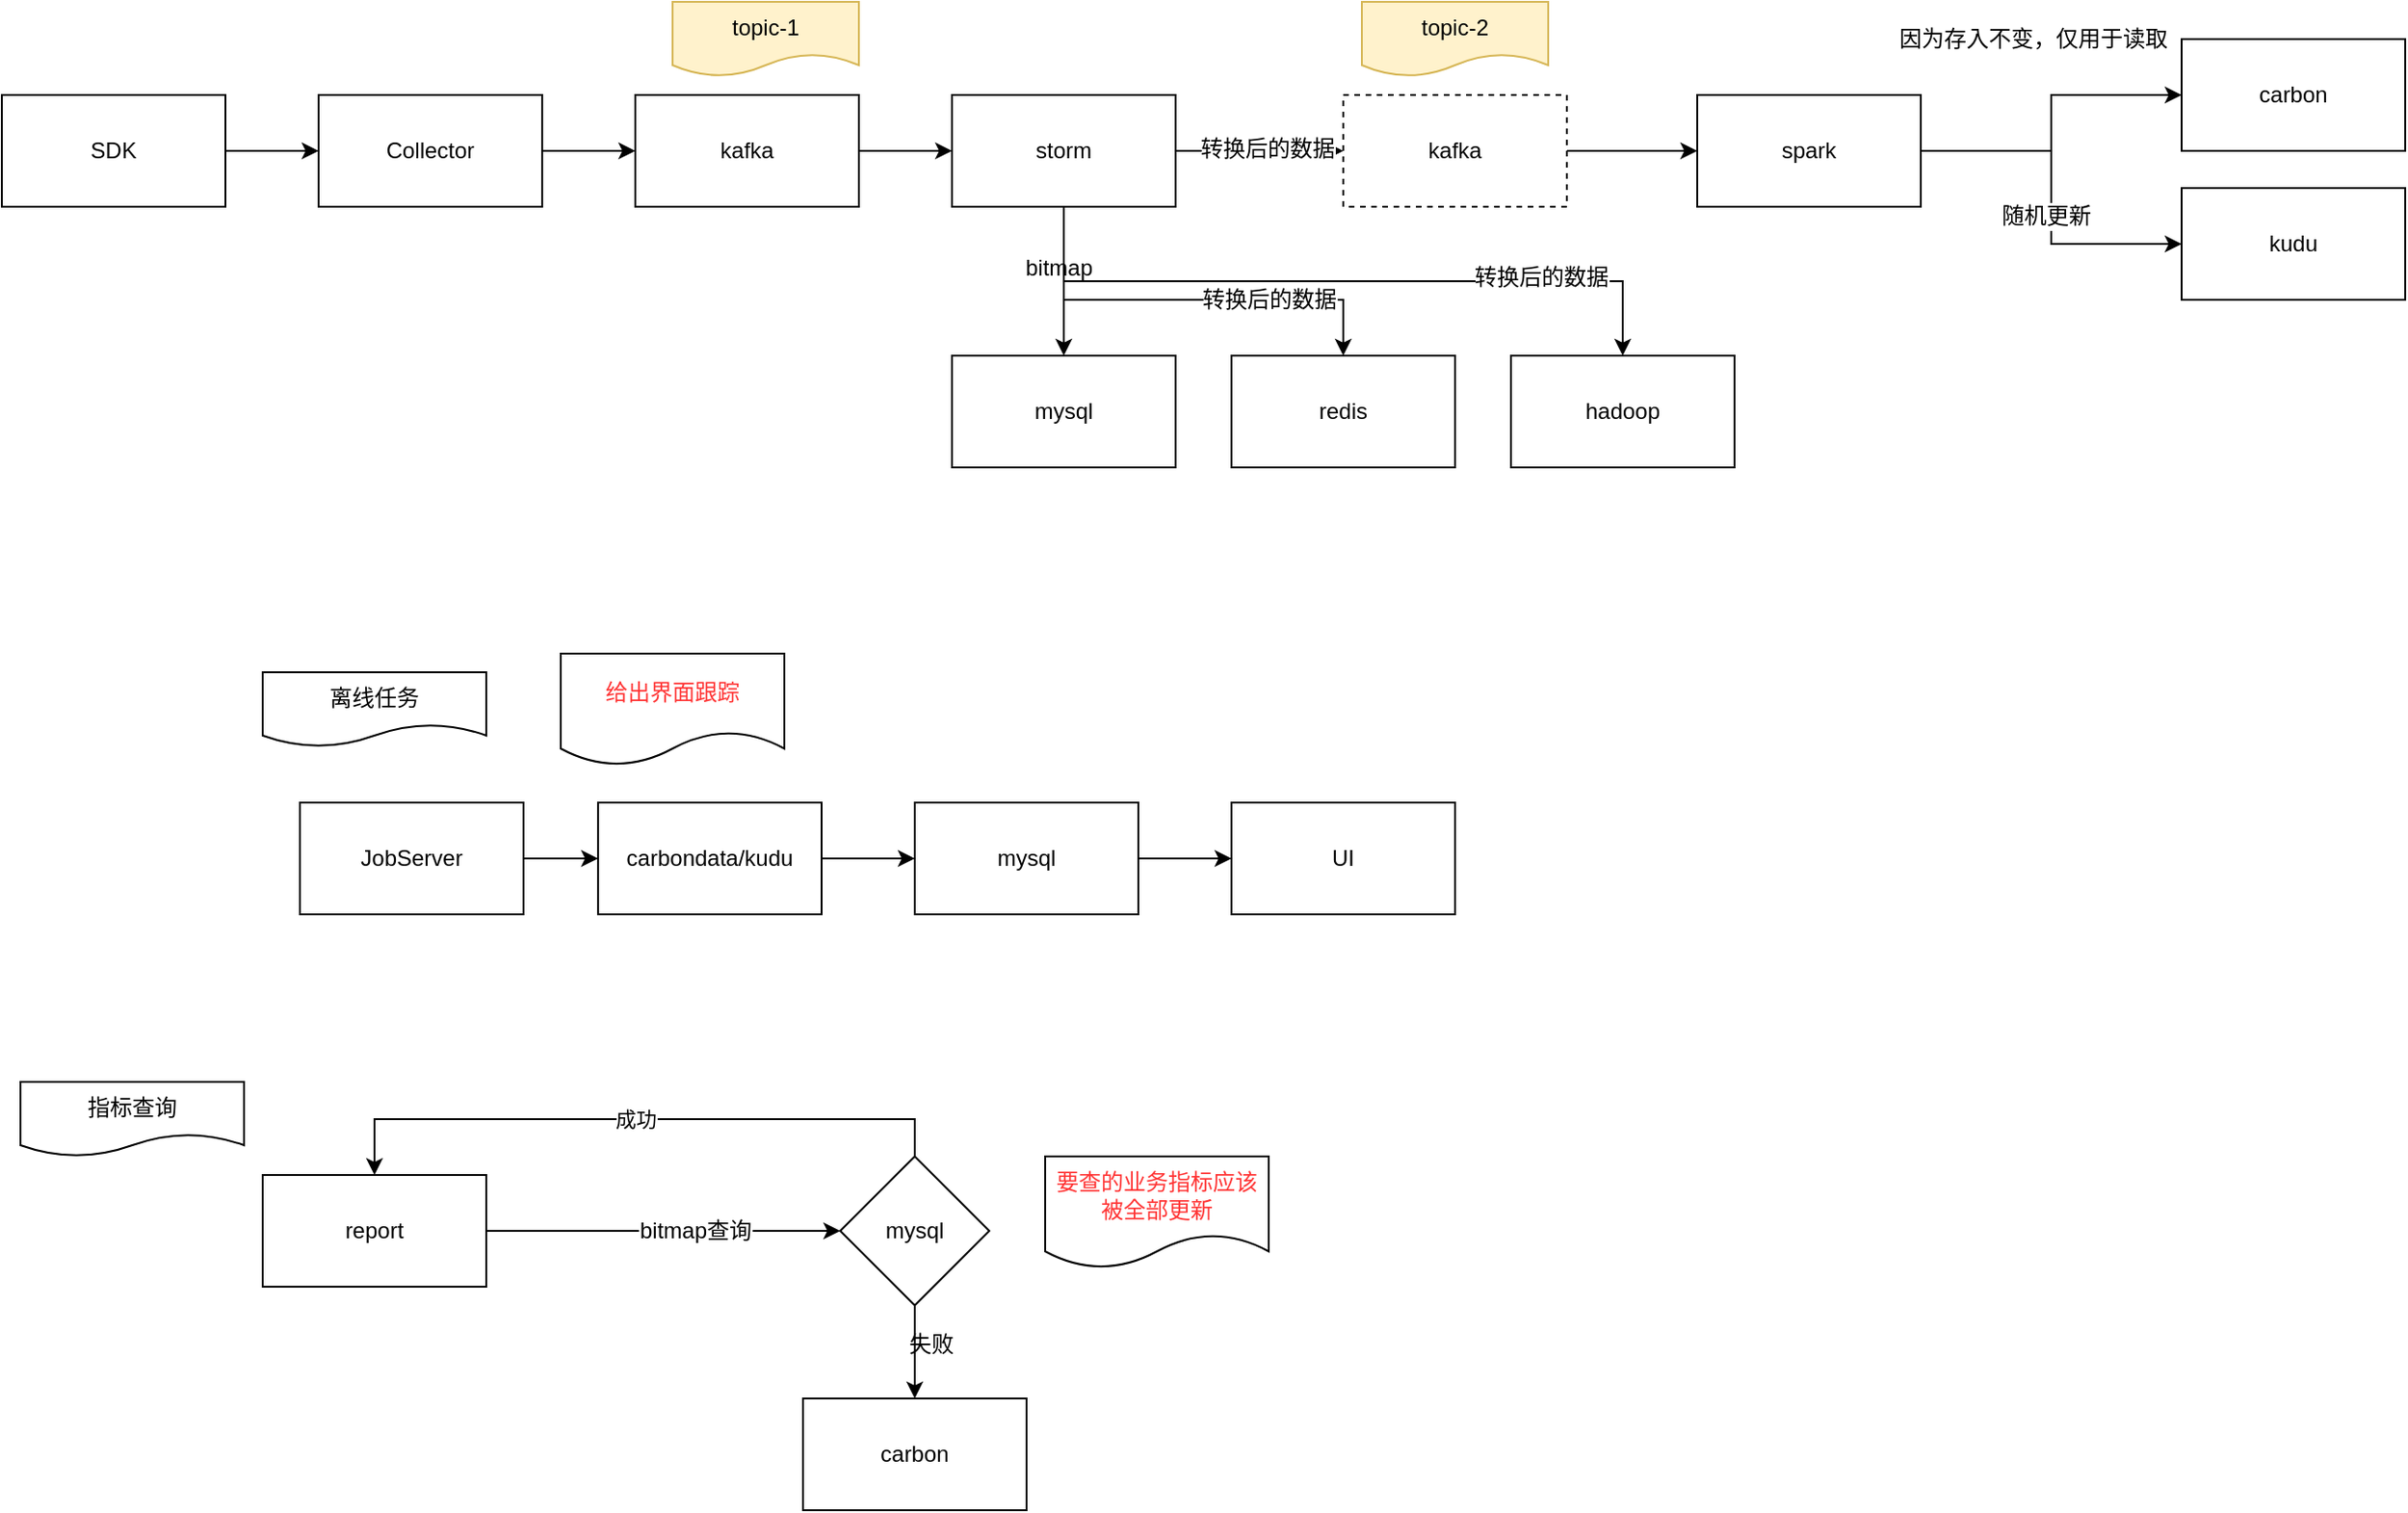 <mxfile version="10.5.9" type="github"><diagram id="JJzPoOaJo9glF6RB43W-" name="Page-1"><mxGraphModel dx="1985" dy="652" grid="1" gridSize="10" guides="1" tooltips="1" connect="1" arrows="1" fold="1" page="1" pageScale="1" pageWidth="827" pageHeight="1169" math="0" shadow="0"><root><mxCell id="0"/><mxCell id="1" parent="0"/><mxCell id="-ZVchvUeTNmQOg57YFdY-2" value="" style="edgeStyle=orthogonalEdgeStyle;rounded=0;orthogonalLoop=1;jettySize=auto;html=1;" edge="1" parent="1" source="M0A0r94msIlCVgCCuZFl-1" target="-ZVchvUeTNmQOg57YFdY-1"><mxGeometry relative="1" as="geometry"/></mxCell><mxCell id="M0A0r94msIlCVgCCuZFl-1" value="&lt;span lang=&quot;EN-US&quot;&gt;Collector&lt;/span&gt;" style="rounded=0;whiteSpace=wrap;html=1;" parent="1" vertex="1"><mxGeometry x="60" y="100" width="120" height="60" as="geometry"/></mxCell><mxCell id="-ZVchvUeTNmQOg57YFdY-4" value="" style="edgeStyle=orthogonalEdgeStyle;rounded=0;orthogonalLoop=1;jettySize=auto;html=1;" edge="1" parent="1" source="-ZVchvUeTNmQOg57YFdY-1" target="-ZVchvUeTNmQOg57YFdY-3"><mxGeometry relative="1" as="geometry"/></mxCell><mxCell id="-ZVchvUeTNmQOg57YFdY-1" value="kafka" style="rounded=0;whiteSpace=wrap;html=1;" vertex="1" parent="1"><mxGeometry x="230" y="100" width="120" height="60" as="geometry"/></mxCell><mxCell id="-ZVchvUeTNmQOg57YFdY-6" value="" style="edgeStyle=orthogonalEdgeStyle;rounded=0;orthogonalLoop=1;jettySize=auto;html=1;" edge="1" parent="1" source="-ZVchvUeTNmQOg57YFdY-3" target="-ZVchvUeTNmQOg57YFdY-5"><mxGeometry relative="1" as="geometry"/></mxCell><mxCell id="-ZVchvUeTNmQOg57YFdY-19" value="转换后的数据" style="text;html=1;resizable=0;points=[];align=center;verticalAlign=middle;labelBackgroundColor=#ffffff;" vertex="1" connectable="0" parent="-ZVchvUeTNmQOg57YFdY-6"><mxGeometry x="0.075" y="1" relative="1" as="geometry"><mxPoint as="offset"/></mxGeometry></mxCell><mxCell id="-ZVchvUeTNmQOg57YFdY-10" value="" style="edgeStyle=orthogonalEdgeStyle;rounded=0;orthogonalLoop=1;jettySize=auto;html=1;" edge="1" parent="1" source="-ZVchvUeTNmQOg57YFdY-3" target="-ZVchvUeTNmQOg57YFdY-9"><mxGeometry relative="1" as="geometry"/></mxCell><mxCell id="-ZVchvUeTNmQOg57YFdY-11" value="bitmap" style="text;html=1;resizable=0;points=[];align=center;verticalAlign=middle;labelBackgroundColor=#ffffff;" vertex="1" connectable="0" parent="-ZVchvUeTNmQOg57YFdY-10"><mxGeometry x="-0.175" y="-3" relative="1" as="geometry"><mxPoint as="offset"/></mxGeometry></mxCell><mxCell id="-ZVchvUeTNmQOg57YFdY-13" style="edgeStyle=orthogonalEdgeStyle;rounded=0;orthogonalLoop=1;jettySize=auto;html=1;exitX=0.5;exitY=1;exitDx=0;exitDy=0;" edge="1" parent="1" source="-ZVchvUeTNmQOg57YFdY-3" target="-ZVchvUeTNmQOg57YFdY-12"><mxGeometry relative="1" as="geometry"><Array as="points"><mxPoint x="460" y="210"/><mxPoint x="610" y="210"/></Array></mxGeometry></mxCell><mxCell id="-ZVchvUeTNmQOg57YFdY-16" style="edgeStyle=orthogonalEdgeStyle;rounded=0;orthogonalLoop=1;jettySize=auto;html=1;exitX=0.5;exitY=1;exitDx=0;exitDy=0;entryX=0.5;entryY=0;entryDx=0;entryDy=0;" edge="1" parent="1" source="-ZVchvUeTNmQOg57YFdY-3" target="-ZVchvUeTNmQOg57YFdY-15"><mxGeometry relative="1" as="geometry"/></mxCell><mxCell id="-ZVchvUeTNmQOg57YFdY-17" value="转换后的数据" style="text;html=1;resizable=0;points=[];align=center;verticalAlign=middle;labelBackgroundColor=#ffffff;" vertex="1" connectable="0" parent="-ZVchvUeTNmQOg57YFdY-16"><mxGeometry x="0.558" y="2" relative="1" as="geometry"><mxPoint as="offset"/></mxGeometry></mxCell><mxCell id="-ZVchvUeTNmQOg57YFdY-18" value="转换后的数据" style="text;html=1;resizable=0;points=[];align=center;verticalAlign=middle;labelBackgroundColor=#ffffff;" vertex="1" connectable="0" parent="-ZVchvUeTNmQOg57YFdY-16"><mxGeometry x="-0.237" y="4" relative="1" as="geometry"><mxPoint x="5" y="14" as="offset"/></mxGeometry></mxCell><mxCell id="-ZVchvUeTNmQOg57YFdY-3" value="storm" style="rounded=0;whiteSpace=wrap;html=1;" vertex="1" parent="1"><mxGeometry x="400" y="100" width="120" height="60" as="geometry"/></mxCell><mxCell id="-ZVchvUeTNmQOg57YFdY-9" value="mysql" style="rounded=0;whiteSpace=wrap;html=1;" vertex="1" parent="1"><mxGeometry x="400" y="240" width="120" height="60" as="geometry"/></mxCell><mxCell id="-ZVchvUeTNmQOg57YFdY-8" value="" style="edgeStyle=orthogonalEdgeStyle;rounded=0;orthogonalLoop=1;jettySize=auto;html=1;" edge="1" parent="1" source="-ZVchvUeTNmQOg57YFdY-5" target="-ZVchvUeTNmQOg57YFdY-7"><mxGeometry relative="1" as="geometry"/></mxCell><mxCell id="-ZVchvUeTNmQOg57YFdY-5" value="kafka" style="rounded=0;whiteSpace=wrap;html=1;dashed=1;" vertex="1" parent="1"><mxGeometry x="610" y="100" width="120" height="60" as="geometry"/></mxCell><mxCell id="-ZVchvUeTNmQOg57YFdY-21" value="" style="edgeStyle=orthogonalEdgeStyle;rounded=0;orthogonalLoop=1;jettySize=auto;html=1;" edge="1" parent="1" source="-ZVchvUeTNmQOg57YFdY-7" target="-ZVchvUeTNmQOg57YFdY-20"><mxGeometry relative="1" as="geometry"/></mxCell><mxCell id="-ZVchvUeTNmQOg57YFdY-24" value="因为存入不变，仅用于读取" style="text;html=1;resizable=0;points=[];align=center;verticalAlign=middle;labelBackgroundColor=#ffffff;" vertex="1" connectable="0" parent="-ZVchvUeTNmQOg57YFdY-21"><mxGeometry x="0.377" relative="1" as="geometry"><mxPoint x="-27" y="-30" as="offset"/></mxGeometry></mxCell><mxCell id="-ZVchvUeTNmQOg57YFdY-23" style="edgeStyle=orthogonalEdgeStyle;rounded=0;orthogonalLoop=1;jettySize=auto;html=1;exitX=1;exitY=0.5;exitDx=0;exitDy=0;entryX=0;entryY=0.5;entryDx=0;entryDy=0;" edge="1" parent="1" source="-ZVchvUeTNmQOg57YFdY-7" target="-ZVchvUeTNmQOg57YFdY-22"><mxGeometry relative="1" as="geometry"/></mxCell><mxCell id="-ZVchvUeTNmQOg57YFdY-25" value="随机更新" style="text;html=1;resizable=0;points=[];align=center;verticalAlign=middle;labelBackgroundColor=#ffffff;" vertex="1" connectable="0" parent="-ZVchvUeTNmQOg57YFdY-23"><mxGeometry x="0.105" y="-3" relative="1" as="geometry"><mxPoint as="offset"/></mxGeometry></mxCell><mxCell id="-ZVchvUeTNmQOg57YFdY-7" value="spark" style="rounded=0;whiteSpace=wrap;html=1;" vertex="1" parent="1"><mxGeometry x="800" y="100" width="120" height="60" as="geometry"/></mxCell><mxCell id="-ZVchvUeTNmQOg57YFdY-20" value="carbon" style="rounded=0;whiteSpace=wrap;html=1;" vertex="1" parent="1"><mxGeometry x="1060" y="70" width="120" height="60" as="geometry"/></mxCell><mxCell id="-ZVchvUeTNmQOg57YFdY-12" value="redis&lt;br&gt;" style="rounded=0;whiteSpace=wrap;html=1;" vertex="1" parent="1"><mxGeometry x="550" y="240" width="120" height="60" as="geometry"/></mxCell><mxCell id="-ZVchvUeTNmQOg57YFdY-14" value="topic-1" style="shape=document;whiteSpace=wrap;html=1;boundedLbl=1;fillColor=#fff2cc;strokeColor=#d6b656;" vertex="1" parent="1"><mxGeometry x="250" y="50" width="100" height="40" as="geometry"/></mxCell><mxCell id="-ZVchvUeTNmQOg57YFdY-15" value="hadoop&lt;br&gt;" style="rounded=0;whiteSpace=wrap;html=1;" vertex="1" parent="1"><mxGeometry x="700" y="240" width="120" height="60" as="geometry"/></mxCell><mxCell id="-ZVchvUeTNmQOg57YFdY-22" value="kudu" style="rounded=0;whiteSpace=wrap;html=1;" vertex="1" parent="1"><mxGeometry x="1060" y="150" width="120" height="60" as="geometry"/></mxCell><mxCell id="-ZVchvUeTNmQOg57YFdY-28" value="" style="edgeStyle=orthogonalEdgeStyle;rounded=0;orthogonalLoop=1;jettySize=auto;html=1;entryX=0;entryY=0.5;entryDx=0;entryDy=0;" edge="1" parent="1" source="-ZVchvUeTNmQOg57YFdY-26" target="M0A0r94msIlCVgCCuZFl-1"><mxGeometry relative="1" as="geometry"><mxPoint x="10" y="130" as="targetPoint"/></mxGeometry></mxCell><mxCell id="-ZVchvUeTNmQOg57YFdY-26" value="SDK" style="rounded=0;whiteSpace=wrap;html=1;" vertex="1" parent="1"><mxGeometry x="-110" y="100" width="120" height="60" as="geometry"/></mxCell><mxCell id="-ZVchvUeTNmQOg57YFdY-29" value="topic-2" style="shape=document;whiteSpace=wrap;html=1;boundedLbl=1;fillColor=#fff2cc;strokeColor=#d6b656;" vertex="1" parent="1"><mxGeometry x="620" y="50" width="100" height="40" as="geometry"/></mxCell><mxCell id="-ZVchvUeTNmQOg57YFdY-32" value="" style="edgeStyle=orthogonalEdgeStyle;rounded=0;orthogonalLoop=1;jettySize=auto;html=1;entryX=0;entryY=0.5;entryDx=0;entryDy=0;" edge="1" parent="1" source="-ZVchvUeTNmQOg57YFdY-30" target="-ZVchvUeTNmQOg57YFdY-35"><mxGeometry relative="1" as="geometry"/></mxCell><mxCell id="-ZVchvUeTNmQOg57YFdY-30" value="JobServer" style="rounded=0;whiteSpace=wrap;html=1;" vertex="1" parent="1"><mxGeometry x="50" y="480" width="120" height="60" as="geometry"/></mxCell><mxCell id="-ZVchvUeTNmQOg57YFdY-34" value="" style="edgeStyle=orthogonalEdgeStyle;rounded=0;orthogonalLoop=1;jettySize=auto;html=1;" edge="1" parent="1" source="-ZVchvUeTNmQOg57YFdY-31" target="-ZVchvUeTNmQOg57YFdY-33"><mxGeometry relative="1" as="geometry"/></mxCell><mxCell id="-ZVchvUeTNmQOg57YFdY-31" value="mysql" style="rounded=0;whiteSpace=wrap;html=1;" vertex="1" parent="1"><mxGeometry x="380" y="480" width="120" height="60" as="geometry"/></mxCell><mxCell id="-ZVchvUeTNmQOg57YFdY-33" value="UI" style="rounded=0;whiteSpace=wrap;html=1;" vertex="1" parent="1"><mxGeometry x="550" y="480" width="120" height="60" as="geometry"/></mxCell><mxCell id="-ZVchvUeTNmQOg57YFdY-37" value="" style="edgeStyle=orthogonalEdgeStyle;rounded=0;orthogonalLoop=1;jettySize=auto;html=1;" edge="1" parent="1" source="-ZVchvUeTNmQOg57YFdY-35" target="-ZVchvUeTNmQOg57YFdY-31"><mxGeometry relative="1" as="geometry"/></mxCell><mxCell id="-ZVchvUeTNmQOg57YFdY-35" value="carbondata/kudu" style="rounded=0;whiteSpace=wrap;html=1;" vertex="1" parent="1"><mxGeometry x="210" y="480" width="120" height="60" as="geometry"/></mxCell><mxCell id="-ZVchvUeTNmQOg57YFdY-38" value="离线任务" style="shape=document;whiteSpace=wrap;html=1;boundedLbl=1;" vertex="1" parent="1"><mxGeometry x="30" y="410" width="120" height="40" as="geometry"/></mxCell><mxCell id="-ZVchvUeTNmQOg57YFdY-39" value="指标查询" style="shape=document;whiteSpace=wrap;html=1;boundedLbl=1;" vertex="1" parent="1"><mxGeometry x="-100" y="630" width="120" height="40" as="geometry"/></mxCell><mxCell id="-ZVchvUeTNmQOg57YFdY-42" value="" style="edgeStyle=orthogonalEdgeStyle;rounded=0;orthogonalLoop=1;jettySize=auto;html=1;" edge="1" parent="1" source="-ZVchvUeTNmQOg57YFdY-40"><mxGeometry relative="1" as="geometry"><mxPoint x="340" y="710" as="targetPoint"/></mxGeometry></mxCell><mxCell id="-ZVchvUeTNmQOg57YFdY-51" value="bitmap查询" style="text;html=1;resizable=0;points=[];align=center;verticalAlign=middle;labelBackgroundColor=#ffffff;" vertex="1" connectable="0" parent="-ZVchvUeTNmQOg57YFdY-42"><mxGeometry x="0.179" y="1" relative="1" as="geometry"><mxPoint as="offset"/></mxGeometry></mxCell><mxCell id="-ZVchvUeTNmQOg57YFdY-40" value="report" style="rounded=0;whiteSpace=wrap;html=1;" vertex="1" parent="1"><mxGeometry x="30" y="680" width="120" height="60" as="geometry"/></mxCell><mxCell id="-ZVchvUeTNmQOg57YFdY-43" value="carbon" style="rounded=0;whiteSpace=wrap;html=1;" vertex="1" parent="1"><mxGeometry x="320" y="800" width="120" height="60" as="geometry"/></mxCell><mxCell id="-ZVchvUeTNmQOg57YFdY-48" value="" style="edgeStyle=orthogonalEdgeStyle;rounded=0;orthogonalLoop=1;jettySize=auto;html=1;" edge="1" parent="1" source="-ZVchvUeTNmQOg57YFdY-45" target="-ZVchvUeTNmQOg57YFdY-43"><mxGeometry relative="1" as="geometry"/></mxCell><mxCell id="-ZVchvUeTNmQOg57YFdY-49" value="成功" style="edgeStyle=orthogonalEdgeStyle;rounded=0;orthogonalLoop=1;jettySize=auto;html=1;entryX=0.5;entryY=0;entryDx=0;entryDy=0;exitX=0.5;exitY=0;exitDx=0;exitDy=0;" edge="1" parent="1" source="-ZVchvUeTNmQOg57YFdY-45" target="-ZVchvUeTNmQOg57YFdY-40"><mxGeometry relative="1" as="geometry"/></mxCell><mxCell id="-ZVchvUeTNmQOg57YFdY-45" value="mysql" style="rhombus;whiteSpace=wrap;html=1;" vertex="1" parent="1"><mxGeometry x="340" y="670" width="80" height="80" as="geometry"/></mxCell><mxCell id="-ZVchvUeTNmQOg57YFdY-50" value="失败&lt;br&gt;&lt;br&gt;" style="text;html=1;resizable=0;points=[];autosize=1;align=left;verticalAlign=top;spacingTop=-4;" vertex="1" parent="1"><mxGeometry x="375" y="761" width="40" height="30" as="geometry"/></mxCell><mxCell id="-ZVchvUeTNmQOg57YFdY-52" value="要查的业务指标应该被全部更新" style="shape=document;whiteSpace=wrap;html=1;boundedLbl=1;fontColor=#FF3333;" vertex="1" parent="1"><mxGeometry x="450" y="670" width="120" height="60" as="geometry"/></mxCell><mxCell id="-ZVchvUeTNmQOg57YFdY-53" value="给出界面跟踪" style="shape=document;whiteSpace=wrap;html=1;boundedLbl=1;fontColor=#FF3333;" vertex="1" parent="1"><mxGeometry x="190" y="400" width="120" height="60" as="geometry"/></mxCell></root></mxGraphModel></diagram></mxfile>